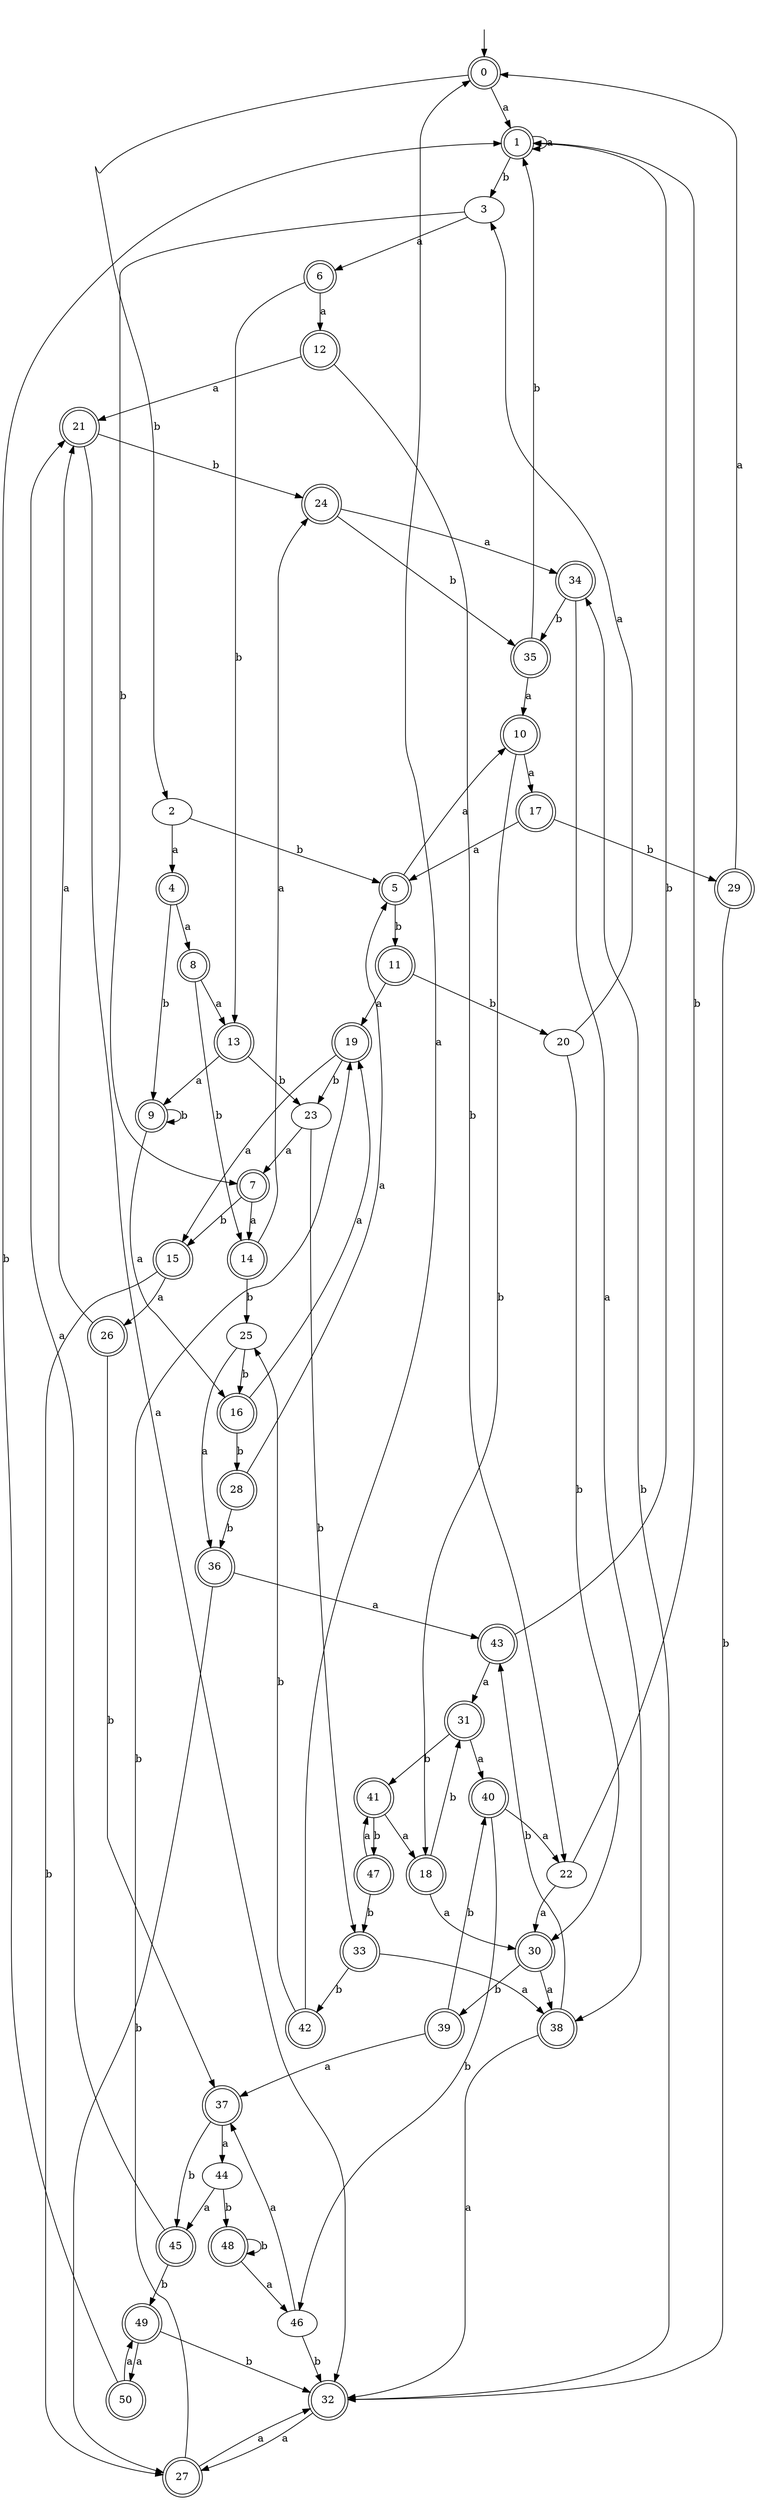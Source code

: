 digraph RandomDFA {
  __start0 [label="", shape=none];
  __start0 -> 0 [label=""];
  0 [shape=circle] [shape=doublecircle]
  0 -> 1 [label="a"]
  0 -> 2 [label="b"]
  1 [shape=doublecircle]
  1 -> 1 [label="a"]
  1 -> 3 [label="b"]
  2
  2 -> 4 [label="a"]
  2 -> 5 [label="b"]
  3
  3 -> 6 [label="a"]
  3 -> 7 [label="b"]
  4 [shape=doublecircle]
  4 -> 8 [label="a"]
  4 -> 9 [label="b"]
  5 [shape=doublecircle]
  5 -> 10 [label="a"]
  5 -> 11 [label="b"]
  6 [shape=doublecircle]
  6 -> 12 [label="a"]
  6 -> 13 [label="b"]
  7 [shape=doublecircle]
  7 -> 14 [label="a"]
  7 -> 15 [label="b"]
  8 [shape=doublecircle]
  8 -> 13 [label="a"]
  8 -> 14 [label="b"]
  9 [shape=doublecircle]
  9 -> 16 [label="a"]
  9 -> 9 [label="b"]
  10 [shape=doublecircle]
  10 -> 17 [label="a"]
  10 -> 18 [label="b"]
  11 [shape=doublecircle]
  11 -> 19 [label="a"]
  11 -> 20 [label="b"]
  12 [shape=doublecircle]
  12 -> 21 [label="a"]
  12 -> 22 [label="b"]
  13 [shape=doublecircle]
  13 -> 9 [label="a"]
  13 -> 23 [label="b"]
  14 [shape=doublecircle]
  14 -> 24 [label="a"]
  14 -> 25 [label="b"]
  15 [shape=doublecircle]
  15 -> 26 [label="a"]
  15 -> 27 [label="b"]
  16 [shape=doublecircle]
  16 -> 19 [label="a"]
  16 -> 28 [label="b"]
  17 [shape=doublecircle]
  17 -> 5 [label="a"]
  17 -> 29 [label="b"]
  18 [shape=doublecircle]
  18 -> 30 [label="a"]
  18 -> 31 [label="b"]
  19 [shape=doublecircle]
  19 -> 15 [label="a"]
  19 -> 23 [label="b"]
  20
  20 -> 3 [label="a"]
  20 -> 30 [label="b"]
  21 [shape=doublecircle]
  21 -> 32 [label="a"]
  21 -> 24 [label="b"]
  22
  22 -> 30 [label="a"]
  22 -> 1 [label="b"]
  23
  23 -> 7 [label="a"]
  23 -> 33 [label="b"]
  24 [shape=doublecircle]
  24 -> 34 [label="a"]
  24 -> 35 [label="b"]
  25
  25 -> 36 [label="a"]
  25 -> 16 [label="b"]
  26 [shape=doublecircle]
  26 -> 21 [label="a"]
  26 -> 37 [label="b"]
  27 [shape=doublecircle]
  27 -> 32 [label="a"]
  27 -> 19 [label="b"]
  28 [shape=doublecircle]
  28 -> 5 [label="a"]
  28 -> 36 [label="b"]
  29 [shape=doublecircle]
  29 -> 0 [label="a"]
  29 -> 32 [label="b"]
  30 [shape=doublecircle]
  30 -> 38 [label="a"]
  30 -> 39 [label="b"]
  31 [shape=doublecircle]
  31 -> 40 [label="a"]
  31 -> 41 [label="b"]
  32 [shape=doublecircle]
  32 -> 27 [label="a"]
  32 -> 34 [label="b"]
  33 [shape=doublecircle]
  33 -> 38 [label="a"]
  33 -> 42 [label="b"]
  34 [shape=doublecircle]
  34 -> 38 [label="a"]
  34 -> 35 [label="b"]
  35 [shape=doublecircle]
  35 -> 10 [label="a"]
  35 -> 1 [label="b"]
  36 [shape=doublecircle]
  36 -> 43 [label="a"]
  36 -> 27 [label="b"]
  37 [shape=doublecircle]
  37 -> 44 [label="a"]
  37 -> 45 [label="b"]
  38 [shape=doublecircle]
  38 -> 32 [label="a"]
  38 -> 43 [label="b"]
  39 [shape=doublecircle]
  39 -> 37 [label="a"]
  39 -> 40 [label="b"]
  40 [shape=doublecircle]
  40 -> 22 [label="a"]
  40 -> 46 [label="b"]
  41 [shape=doublecircle]
  41 -> 18 [label="a"]
  41 -> 47 [label="b"]
  42 [shape=doublecircle]
  42 -> 0 [label="a"]
  42 -> 25 [label="b"]
  43 [shape=doublecircle]
  43 -> 31 [label="a"]
  43 -> 1 [label="b"]
  44
  44 -> 45 [label="a"]
  44 -> 48 [label="b"]
  45 [shape=doublecircle]
  45 -> 21 [label="a"]
  45 -> 49 [label="b"]
  46
  46 -> 37 [label="a"]
  46 -> 32 [label="b"]
  47 [shape=doublecircle]
  47 -> 41 [label="a"]
  47 -> 33 [label="b"]
  48 [shape=doublecircle]
  48 -> 46 [label="a"]
  48 -> 48 [label="b"]
  49 [shape=doublecircle]
  49 -> 50 [label="a"]
  49 -> 32 [label="b"]
  50 [shape=doublecircle]
  50 -> 49 [label="a"]
  50 -> 1 [label="b"]
}
